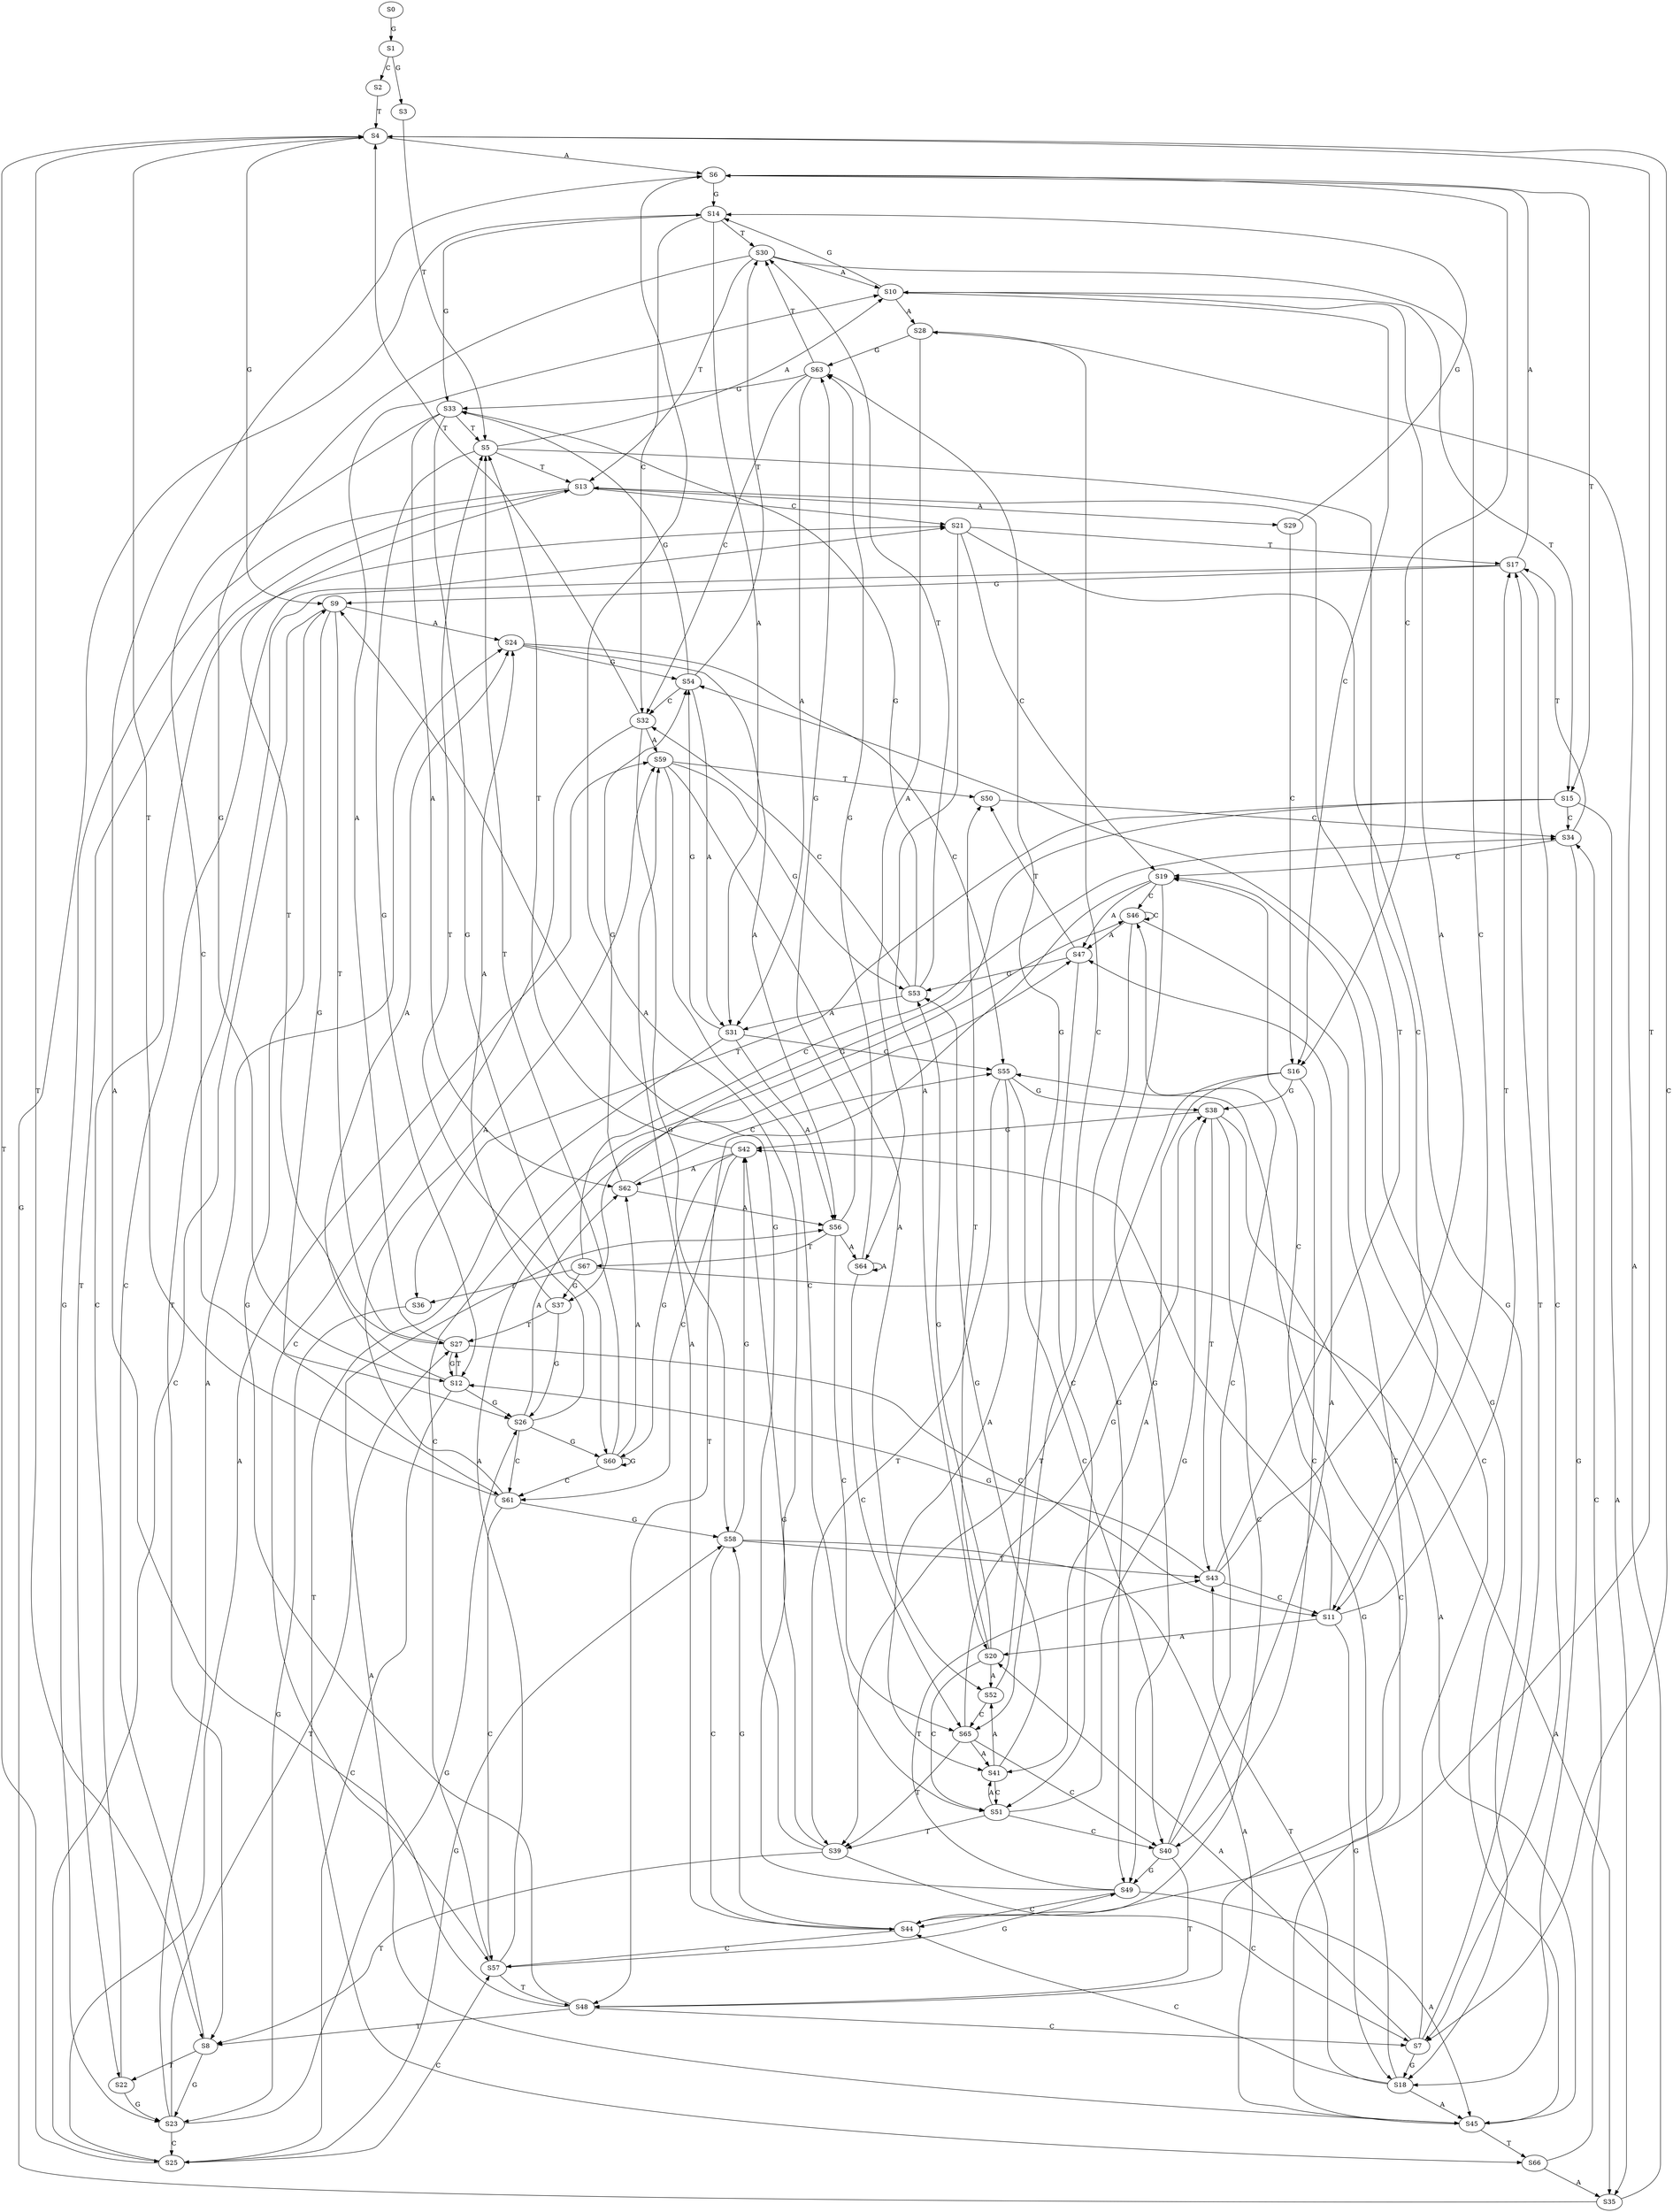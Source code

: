 strict digraph  {
	S0 -> S1 [ label = G ];
	S1 -> S2 [ label = C ];
	S1 -> S3 [ label = G ];
	S2 -> S4 [ label = T ];
	S3 -> S5 [ label = T ];
	S4 -> S6 [ label = A ];
	S4 -> S7 [ label = C ];
	S4 -> S8 [ label = T ];
	S4 -> S9 [ label = G ];
	S5 -> S10 [ label = A ];
	S5 -> S11 [ label = C ];
	S5 -> S12 [ label = G ];
	S5 -> S13 [ label = T ];
	S6 -> S14 [ label = G ];
	S6 -> S15 [ label = T ];
	S6 -> S16 [ label = C ];
	S7 -> S17 [ label = T ];
	S7 -> S18 [ label = G ];
	S7 -> S19 [ label = C ];
	S7 -> S20 [ label = A ];
	S8 -> S21 [ label = C ];
	S8 -> S22 [ label = T ];
	S8 -> S23 [ label = G ];
	S9 -> S24 [ label = A ];
	S9 -> S25 [ label = C ];
	S9 -> S26 [ label = G ];
	S9 -> S27 [ label = T ];
	S10 -> S15 [ label = T ];
	S10 -> S14 [ label = G ];
	S10 -> S28 [ label = A ];
	S10 -> S16 [ label = C ];
	S11 -> S17 [ label = T ];
	S11 -> S18 [ label = G ];
	S11 -> S20 [ label = A ];
	S11 -> S19 [ label = C ];
	S12 -> S27 [ label = T ];
	S12 -> S26 [ label = G ];
	S12 -> S24 [ label = A ];
	S12 -> S25 [ label = C ];
	S13 -> S21 [ label = C ];
	S13 -> S23 [ label = G ];
	S13 -> S29 [ label = A ];
	S13 -> S22 [ label = T ];
	S14 -> S30 [ label = T ];
	S14 -> S31 [ label = A ];
	S14 -> S32 [ label = C ];
	S14 -> S33 [ label = G ];
	S15 -> S34 [ label = C ];
	S15 -> S35 [ label = A ];
	S15 -> S36 [ label = T ];
	S15 -> S37 [ label = G ];
	S16 -> S38 [ label = G ];
	S16 -> S39 [ label = T ];
	S16 -> S40 [ label = C ];
	S16 -> S41 [ label = A ];
	S17 -> S9 [ label = G ];
	S17 -> S7 [ label = C ];
	S17 -> S6 [ label = A ];
	S17 -> S8 [ label = T ];
	S18 -> S42 [ label = G ];
	S18 -> S43 [ label = T ];
	S18 -> S44 [ label = C ];
	S18 -> S45 [ label = A ];
	S19 -> S46 [ label = C ];
	S19 -> S47 [ label = A ];
	S19 -> S48 [ label = T ];
	S19 -> S49 [ label = G ];
	S20 -> S50 [ label = T ];
	S20 -> S51 [ label = C ];
	S20 -> S52 [ label = A ];
	S20 -> S53 [ label = G ];
	S21 -> S20 [ label = A ];
	S21 -> S19 [ label = C ];
	S21 -> S18 [ label = G ];
	S21 -> S17 [ label = T ];
	S22 -> S23 [ label = G ];
	S22 -> S21 [ label = C ];
	S23 -> S26 [ label = G ];
	S23 -> S25 [ label = C ];
	S23 -> S27 [ label = T ];
	S23 -> S24 [ label = A ];
	S24 -> S54 [ label = G ];
	S24 -> S55 [ label = C ];
	S24 -> S56 [ label = A ];
	S25 -> S57 [ label = C ];
	S25 -> S58 [ label = G ];
	S25 -> S4 [ label = T ];
	S25 -> S59 [ label = A ];
	S26 -> S60 [ label = G ];
	S26 -> S61 [ label = C ];
	S26 -> S62 [ label = A ];
	S26 -> S5 [ label = T ];
	S27 -> S11 [ label = C ];
	S27 -> S13 [ label = T ];
	S27 -> S12 [ label = G ];
	S27 -> S10 [ label = A ];
	S28 -> S63 [ label = G ];
	S28 -> S64 [ label = A ];
	S28 -> S65 [ label = C ];
	S29 -> S16 [ label = C ];
	S29 -> S14 [ label = G ];
	S30 -> S10 [ label = A ];
	S30 -> S11 [ label = C ];
	S30 -> S12 [ label = G ];
	S30 -> S13 [ label = T ];
	S31 -> S56 [ label = A ];
	S31 -> S55 [ label = C ];
	S31 -> S66 [ label = T ];
	S31 -> S54 [ label = G ];
	S32 -> S57 [ label = C ];
	S32 -> S59 [ label = A ];
	S32 -> S58 [ label = G ];
	S32 -> S4 [ label = T ];
	S33 -> S62 [ label = A ];
	S33 -> S60 [ label = G ];
	S33 -> S5 [ label = T ];
	S33 -> S61 [ label = C ];
	S34 -> S19 [ label = C ];
	S34 -> S18 [ label = G ];
	S34 -> S17 [ label = T ];
	S35 -> S14 [ label = G ];
	S35 -> S28 [ label = A ];
	S36 -> S23 [ label = G ];
	S37 -> S26 [ label = G ];
	S37 -> S24 [ label = A ];
	S37 -> S27 [ label = T ];
	S38 -> S42 [ label = G ];
	S38 -> S45 [ label = A ];
	S38 -> S43 [ label = T ];
	S38 -> S44 [ label = C ];
	S39 -> S6 [ label = A ];
	S39 -> S7 [ label = C ];
	S39 -> S8 [ label = T ];
	S39 -> S9 [ label = G ];
	S40 -> S46 [ label = C ];
	S40 -> S47 [ label = A ];
	S40 -> S48 [ label = T ];
	S40 -> S49 [ label = G ];
	S41 -> S53 [ label = G ];
	S41 -> S51 [ label = C ];
	S41 -> S52 [ label = A ];
	S42 -> S62 [ label = A ];
	S42 -> S60 [ label = G ];
	S42 -> S61 [ label = C ];
	S42 -> S5 [ label = T ];
	S43 -> S11 [ label = C ];
	S43 -> S10 [ label = A ];
	S43 -> S12 [ label = G ];
	S43 -> S13 [ label = T ];
	S44 -> S58 [ label = G ];
	S44 -> S4 [ label = T ];
	S44 -> S57 [ label = C ];
	S44 -> S59 [ label = A ];
	S45 -> S56 [ label = A ];
	S45 -> S55 [ label = C ];
	S45 -> S54 [ label = G ];
	S45 -> S66 [ label = T ];
	S46 -> S49 [ label = G ];
	S46 -> S46 [ label = C ];
	S46 -> S47 [ label = A ];
	S46 -> S48 [ label = T ];
	S47 -> S53 [ label = G ];
	S47 -> S50 [ label = T ];
	S47 -> S51 [ label = C ];
	S48 -> S9 [ label = G ];
	S48 -> S7 [ label = C ];
	S48 -> S8 [ label = T ];
	S48 -> S6 [ label = A ];
	S49 -> S45 [ label = A ];
	S49 -> S42 [ label = G ];
	S49 -> S43 [ label = T ];
	S49 -> S44 [ label = C ];
	S50 -> S34 [ label = C ];
	S51 -> S39 [ label = T ];
	S51 -> S38 [ label = G ];
	S51 -> S41 [ label = A ];
	S51 -> S40 [ label = C ];
	S52 -> S63 [ label = G ];
	S52 -> S65 [ label = C ];
	S53 -> S33 [ label = G ];
	S53 -> S30 [ label = T ];
	S53 -> S31 [ label = A ];
	S53 -> S32 [ label = C ];
	S54 -> S30 [ label = T ];
	S54 -> S33 [ label = G ];
	S54 -> S31 [ label = A ];
	S54 -> S32 [ label = C ];
	S55 -> S39 [ label = T ];
	S55 -> S38 [ label = G ];
	S55 -> S40 [ label = C ];
	S55 -> S41 [ label = A ];
	S56 -> S67 [ label = T ];
	S56 -> S65 [ label = C ];
	S56 -> S64 [ label = A ];
	S56 -> S63 [ label = G ];
	S57 -> S49 [ label = G ];
	S57 -> S47 [ label = A ];
	S57 -> S48 [ label = T ];
	S57 -> S46 [ label = C ];
	S58 -> S42 [ label = G ];
	S58 -> S45 [ label = A ];
	S58 -> S43 [ label = T ];
	S58 -> S44 [ label = C ];
	S59 -> S53 [ label = G ];
	S59 -> S51 [ label = C ];
	S59 -> S52 [ label = A ];
	S59 -> S50 [ label = T ];
	S60 -> S5 [ label = T ];
	S60 -> S61 [ label = C ];
	S60 -> S60 [ label = G ];
	S60 -> S62 [ label = A ];
	S61 -> S4 [ label = T ];
	S61 -> S57 [ label = C ];
	S61 -> S59 [ label = A ];
	S61 -> S58 [ label = G ];
	S62 -> S56 [ label = A ];
	S62 -> S54 [ label = G ];
	S62 -> S55 [ label = C ];
	S63 -> S30 [ label = T ];
	S63 -> S31 [ label = A ];
	S63 -> S32 [ label = C ];
	S63 -> S33 [ label = G ];
	S64 -> S63 [ label = G ];
	S64 -> S65 [ label = C ];
	S64 -> S64 [ label = A ];
	S65 -> S41 [ label = A ];
	S65 -> S40 [ label = C ];
	S65 -> S38 [ label = G ];
	S65 -> S39 [ label = T ];
	S66 -> S35 [ label = A ];
	S66 -> S34 [ label = C ];
	S67 -> S35 [ label = A ];
	S67 -> S34 [ label = C ];
	S67 -> S37 [ label = G ];
	S67 -> S36 [ label = T ];
}
